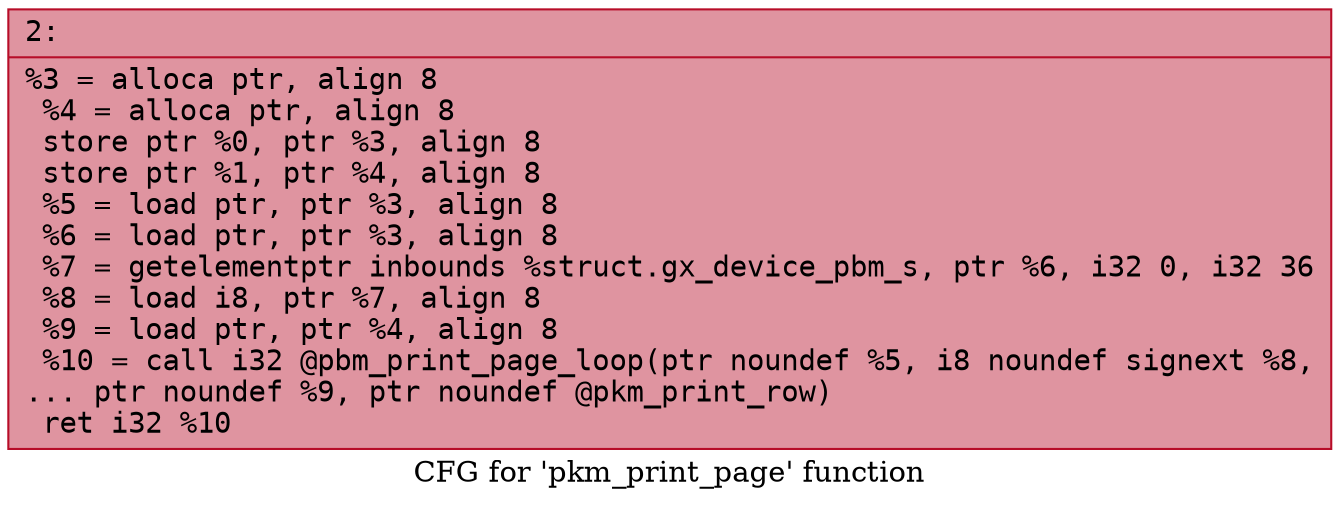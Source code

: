 digraph "CFG for 'pkm_print_page' function" {
	label="CFG for 'pkm_print_page' function";

	Node0x6000034ce850 [shape=record,color="#b70d28ff", style=filled, fillcolor="#b70d2870" fontname="Courier",label="{2:\l|  %3 = alloca ptr, align 8\l  %4 = alloca ptr, align 8\l  store ptr %0, ptr %3, align 8\l  store ptr %1, ptr %4, align 8\l  %5 = load ptr, ptr %3, align 8\l  %6 = load ptr, ptr %3, align 8\l  %7 = getelementptr inbounds %struct.gx_device_pbm_s, ptr %6, i32 0, i32 36\l  %8 = load i8, ptr %7, align 8\l  %9 = load ptr, ptr %4, align 8\l  %10 = call i32 @pbm_print_page_loop(ptr noundef %5, i8 noundef signext %8,\l... ptr noundef %9, ptr noundef @pkm_print_row)\l  ret i32 %10\l}"];
}
